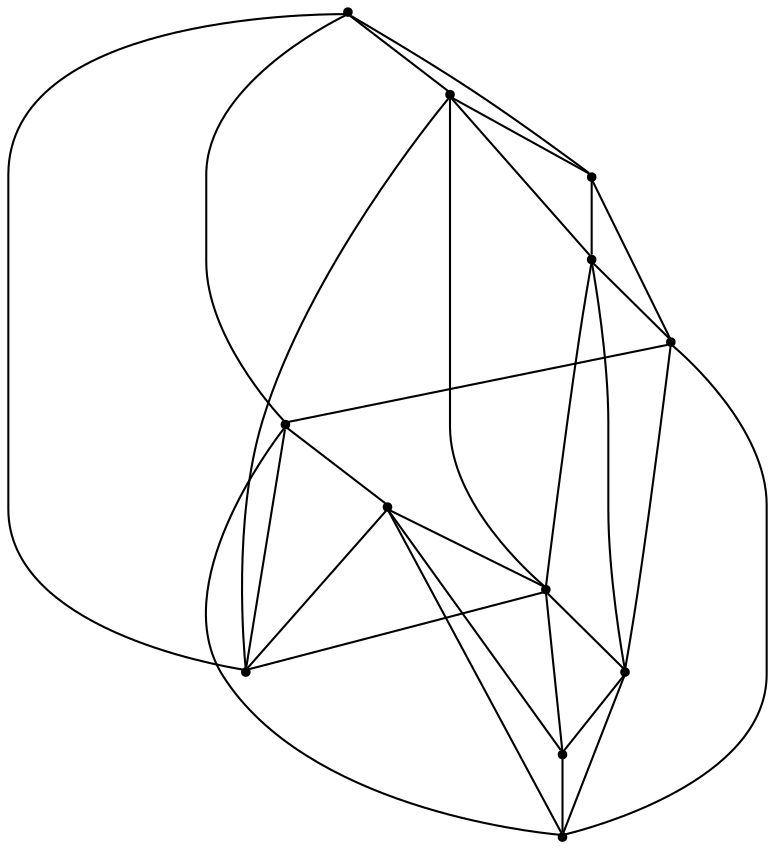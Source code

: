 graph {
  node [shape=point,comment="{\"directed\":false,\"doi\":\"10.1007/978-3-319-27261-0_38\",\"figure\":\"6 (4)\"}"]

  v0 [pos="1582.760546335293,381.24739193331266"]
  v1 [pos="1449.4059689832993,247.89444892973506"]
  v2 [pos="1449.4059689832993,514.6013761844688"]
  v3 [pos="1316.0513916313057,381.24739193331266"]
  v4 [pos="1516.0810638588855,447.9246423836717"]
  v5 [pos="1516.0810638588855,314.571699380094"]
  v6 [pos="1449.4037751828887,381.24817088188286"]
  v7 [pos="1382.7264865068921,314.571699380094"]
  v8 [pos="1449.4037751828887,314.571699380094"]
  v9 [pos="1416.0651308448905,347.90993513098846"]
  v10 [pos="1382.7264865068921,447.9246423836717"]
  v11 [pos="1382.7264865068921,381.24817088188286"]

  v3 -- v11 [id="-2",pos="1316.0513916313057,381.24739193331266 1382.7264865068921,381.24817088188286 1382.7264865068921,381.24817088188286 1382.7264865068921,381.24817088188286"]
  v3 -- v2 [id="-3",pos="1316.0513916313057,381.24739193331266 1316.04713120732,403.47227305237453 1316.04713120732,403.47227305237453 1316.04713120732,403.47227305237453 1316.04713120732,425.70054021318003 1316.04713120732,470.14874455416333 1338.2715375464081,492.3770117149689 1360.5000135442288,514.6011138854606 1404.9488262224047,514.6011138854606 1427.1773022202256,514.6011138854606 1449.4059689832993,514.6013761844688 1449.4059689832993,514.6013761844688 1449.4059689832993,514.6013761844688"]
  v3 -- v1 [id="-4",pos="1316.0513916313057,381.24739193331266 1316.04713120732,359.0240687113912 1316.04713120732,359.0240687113912 1316.04713120732,359.0240687113912 1316.04713120732,336.7958015505857 1316.04713120732,292.3475972096024 1338.2715375464081,270.1193300487968 1360.5000135442288,247.89522787830515 1404.9488262224047,247.89522787830515 1427.1773022202256,247.89522787830515 1449.4017085593136,247.89522787830515 1427.1773022202256,247.89522787830515 1427.1773022202256,247.89522787830515 1449.4059689832993,247.89444892973506 1449.4059689832993,247.89444892973506 1449.4059689832993,247.89444892973506"]
  v11 -- v9 [id="-5",pos="1382.7264865068921,381.24817088188286 1416.0651308448905,347.90993513098846 1416.0651308448905,347.90993513098846 1416.0651308448905,347.90993513098846"]
  v2 -- v10 [id="-6",pos="1449.4059689832993,514.6013761844688 1382.7264865068921,447.9246423836717 1382.7264865068921,447.9246423836717 1382.7264865068921,447.9246423836717"]
  v10 -- v3 [id="-7",pos="1382.7264865068921,447.9246423836717 1316.0513916313057,381.24739193331266 1316.0513916313057,381.24739193331266 1316.0513916313057,381.24739193331266"]
  v2 -- v0 [id="-8",pos="1449.4059689832993,514.6013761844688 1471.6261148984015,514.6011138854606 1471.6261148984015,514.6011138854606 1471.6261148984015,514.6011138854606 1493.8545908962224,514.6011138854606 1538.3034035743983,514.6011138854606 1560.531879572219,492.3770117149689 1582.756285911307,470.14874455416333 1582.756285911307,425.70054021318003 1582.756285911307,403.47227305237453 1582.760546335293,381.24739193331266 1582.760546335293,381.24739193331266 1582.760546335293,381.24739193331266"]
  v6 -- v5 [id="-9",pos="1449.4037751828887,381.24817088188286 1516.0810638588855,314.571699380094 1516.0810638588855,314.571699380094 1516.0810638588855,314.571699380094"]
  v8 -- v6 [id="-10",pos="1449.4037751828887,314.571699380094 1449.4037751828887,381.24817088188286 1449.4037751828887,381.24817088188286 1449.4037751828887,381.24817088188286"]
  v8 -- v7 [id="-11",pos="1449.4037751828887,314.571699380094 1382.7264865068921,314.571699380094 1382.7264865068921,314.571699380094 1382.7264865068921,314.571699380094"]
  v8 -- v9 [id="-12",pos="1449.4037751828887,314.571699380094 1416.0651308448905,347.90993513098846 1416.0651308448905,347.90993513098846 1416.0651308448905,347.90993513098846"]
  v1 -- v8 [id="-13",pos="1449.4059689832993,247.89444892973506 1449.4037751828887,314.571699380094 1449.4037751828887,314.571699380094 1449.4037751828887,314.571699380094"]
  v1 -- v5 [id="-14",pos="1449.4059689832993,247.89444892973506 1516.0810638588855,314.571699380094 1516.0810638588855,314.571699380094 1516.0810638588855,314.571699380094"]
  v5 -- v0 [id="-15",pos="1516.0810638588855,314.571699380094 1582.760546335293,381.24739193331266 1582.760546335293,381.24739193331266 1582.760546335293,381.24739193331266"]
  v1 -- v7 [id="-16",pos="1449.4059689832993,247.89444892973506 1382.7264865068921,314.571699380094 1382.7264865068921,314.571699380094 1382.7264865068921,314.571699380094"]
  v11 -- v7 [id="-17",pos="1382.7264865068921,381.24817088188286 1382.7264865068921,314.571699380094 1382.7264865068921,314.571699380094 1382.7264865068921,314.571699380094"]
  v1 -- v0 [id="-18",pos="1449.4059689832993,247.89444892973506 1471.6261148984015,247.89522787830515 1471.6261148984015,247.89522787830515 1471.6261148984015,247.89522787830515 1493.8545908962224,247.89522787830515 1538.3034035743983,247.89522787830515 1560.531879572219,270.1193300487968 1582.756285911307,292.3475972096024 1582.756285911307,336.7958015505857 1582.756285911307,359.0240687113912 1582.756285911307,381.24817088188286 1582.756285911307,359.0240687113912 1582.756285911307,359.0240687113912 1582.760546335293,381.24739193331266 1582.760546335293,381.24739193331266 1582.760546335293,381.24739193331266"]
  v0 -- v4 [id="-19",pos="1582.760546335293,381.24739193331266 1516.0810638588855,447.9246423836717 1516.0810638588855,447.9246423836717 1516.0810638588855,447.9246423836717"]
  v4 -- v2 [id="-20",pos="1516.0810638588855,447.9246423836717 1449.4059689832993,514.6013761844688 1449.4059689832993,514.6013761844688 1449.4059689832993,514.6013761844688"]
  v8 -- v5 [id="-21",pos="1449.4037751828887,314.571699380094 1516.0810638588855,314.571699380094 1516.0810638588855,314.571699380094 1516.0810638588855,314.571699380094"]
  v10 -- v11 [id="-22",pos="1382.7264865068921,447.9246423836717 1382.7264865068921,381.24817088188286 1382.7264865068921,381.24817088188286 1382.7264865068921,381.24817088188286"]
  v10 -- v4 [id="-24",pos="1382.7264865068921,447.9246423836717 1516.0810638588855,447.9246423836717 1516.0810638588855,447.9246423836717 1516.0810638588855,447.9246423836717"]
  v7 -- v3 [id="-25",pos="1382.7264865068921,314.571699380094 1316.0513916313057,381.24739193331266 1316.0513916313057,381.24739193331266 1316.0513916313057,381.24739193331266"]
  v9 -- v6 [id="-26",pos="1416.0651308448905,347.90993513098846 1449.4037751828887,381.24817088188286 1449.4037751828887,381.24817088188286 1449.4037751828887,381.24817088188286"]
  v9 -- v7 [id="-27",pos="1416.0651308448905,347.90993513098846 1382.7264865068921,314.571699380094 1382.7264865068921,314.571699380094 1382.7264865068921,314.571699380094"]
  v6 -- v11 [id="-30",pos="1449.4037751828887,381.24817088188286 1382.7264865068921,381.24817088188286 1382.7264865068921,381.24817088188286 1382.7264865068921,381.24817088188286"]
  v4 -- v6 [id="-31",pos="1516.0810638588855,447.9246423836717 1449.4037751828887,381.24817088188286 1449.4037751828887,381.24817088188286 1449.4037751828887,381.24817088188286"]
  v6 -- v10 [id="-32",pos="1449.4037751828887,381.24817088188286 1382.7264865068921,447.9246423836717 1382.7264865068921,447.9246423836717 1382.7264865068921,447.9246423836717"]
  v4 -- v5 [id="-33",pos="1516.0810638588855,447.9246423836717 1516.0810638588855,314.571699380094 1516.0810638588855,314.571699380094 1516.0810638588855,314.571699380094"]
}
